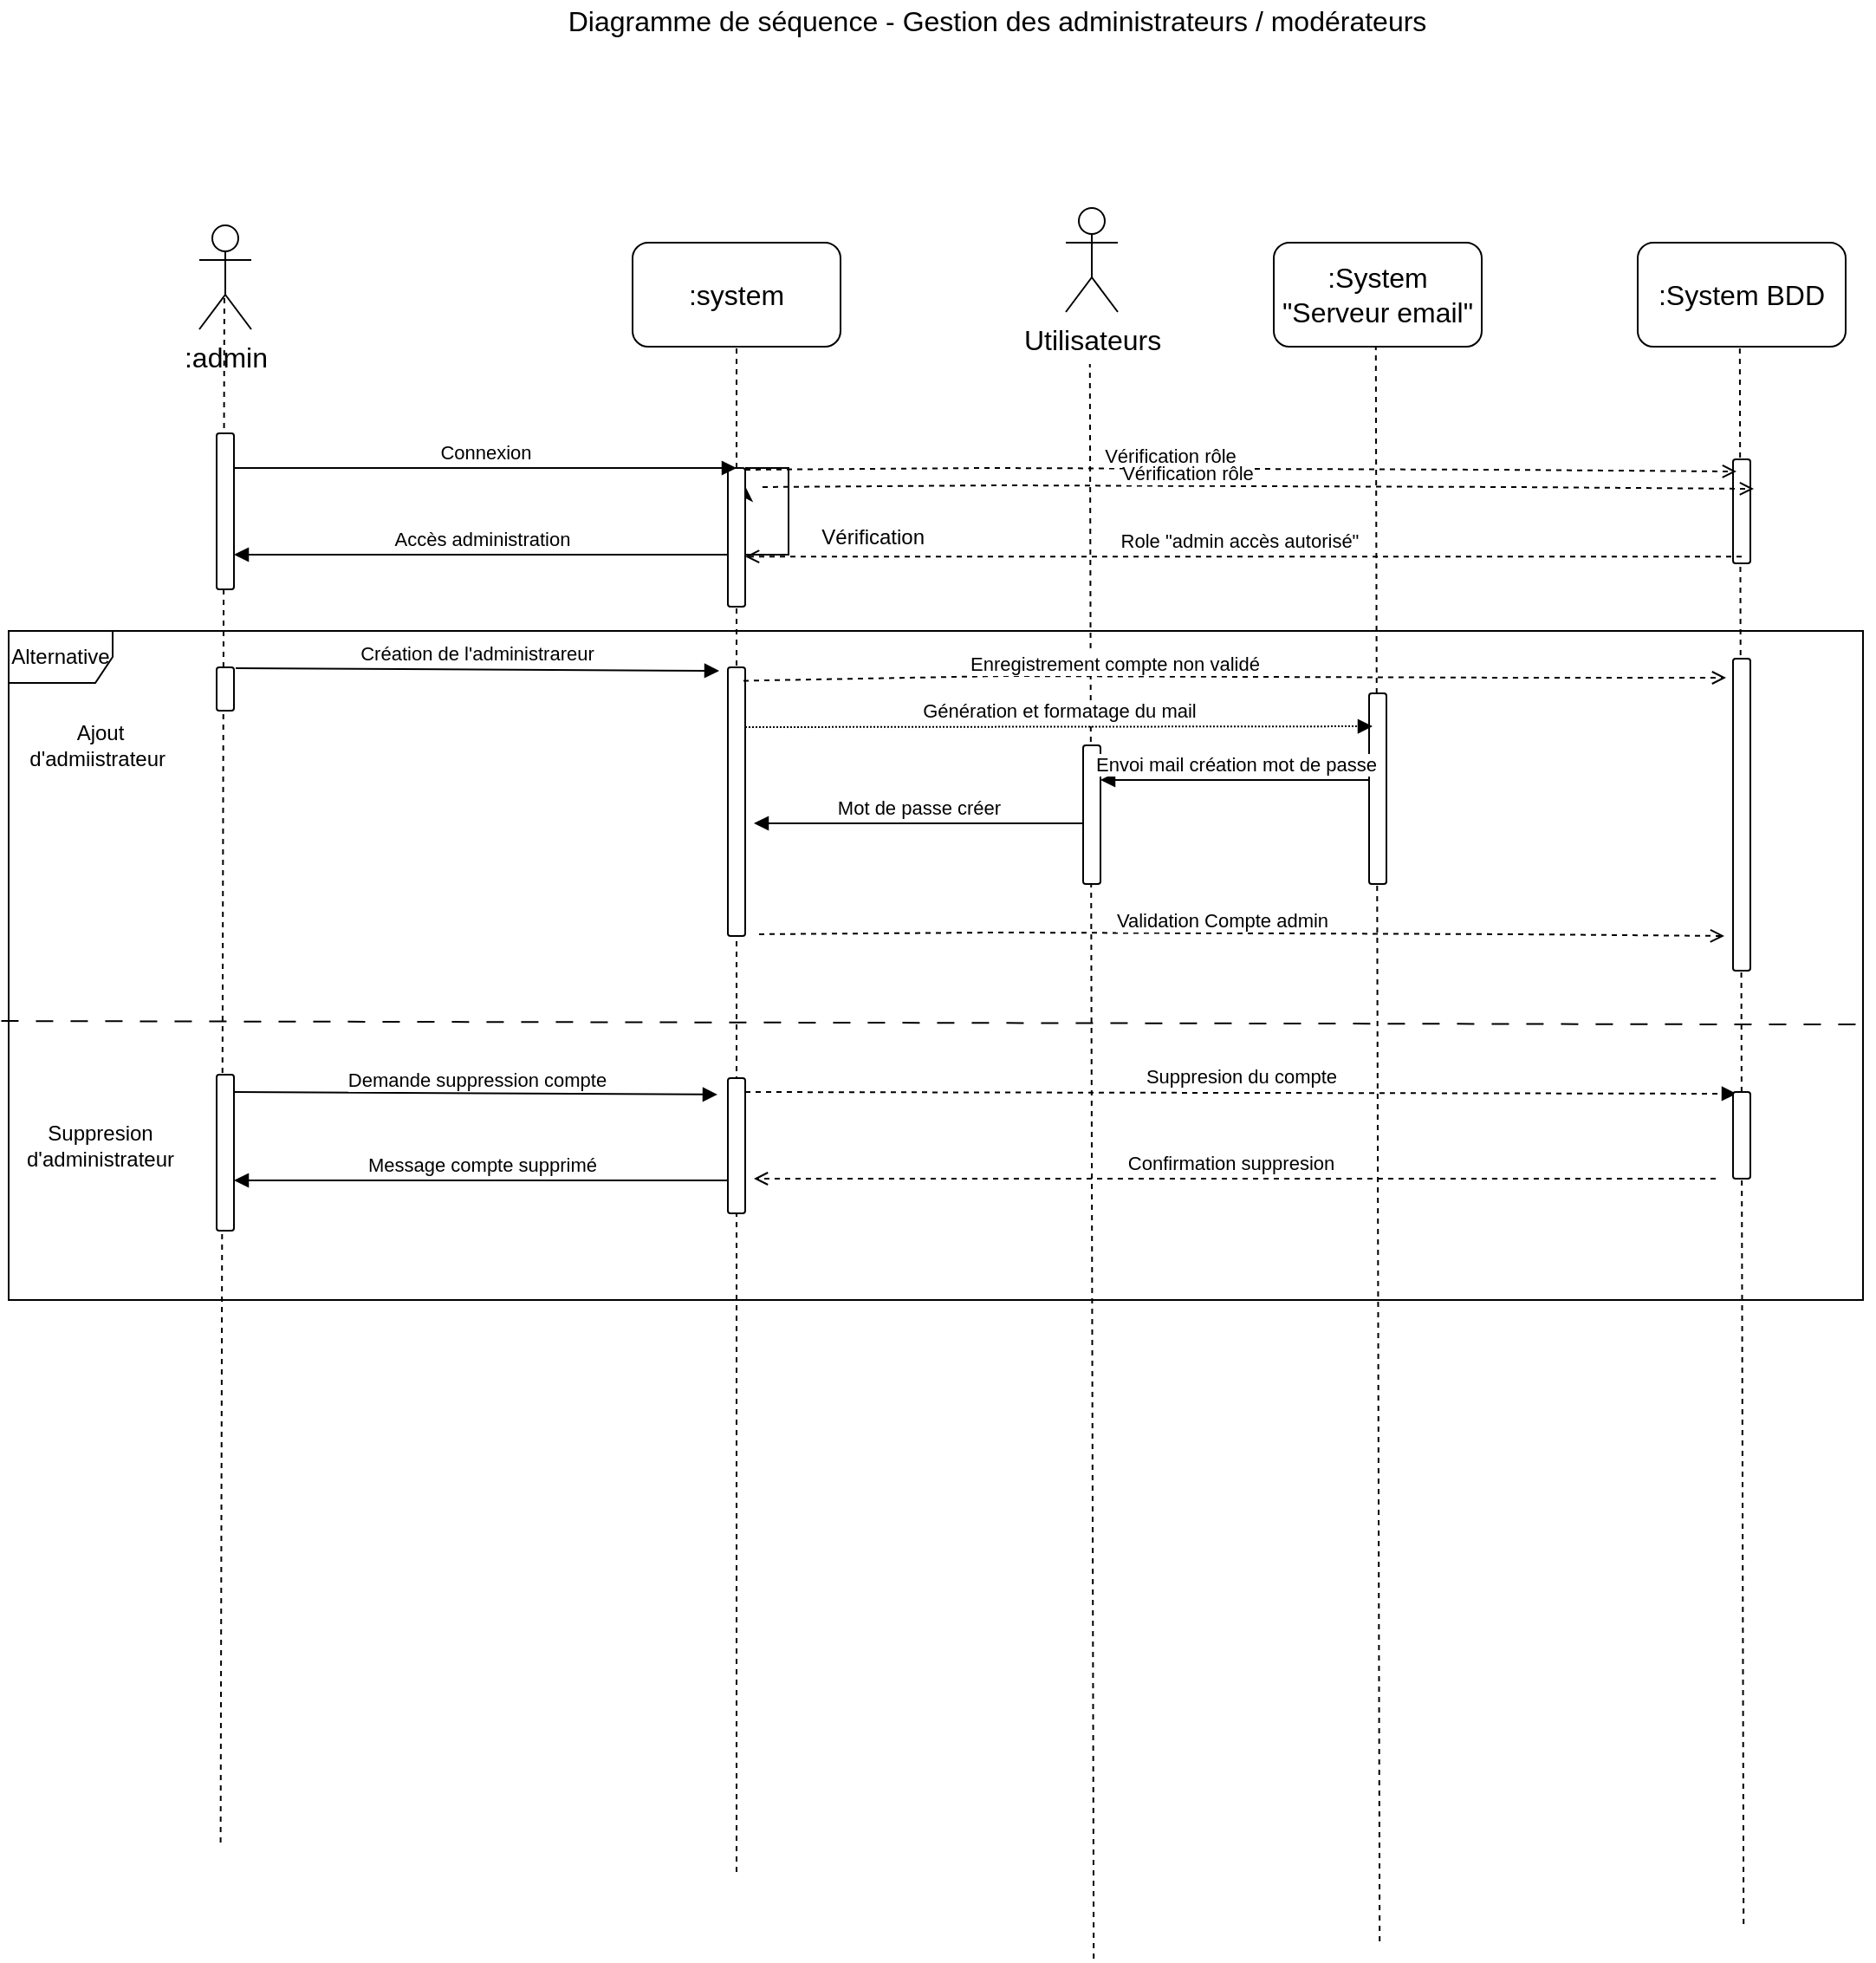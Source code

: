 <mxfile version="14.9.6" type="device"><diagram id="DASf90U16PybuAk900yl" name="Page-1"><mxGraphModel dx="1086" dy="806" grid="1" gridSize="10" guides="1" tooltips="1" connect="1" arrows="1" fold="1" page="1" pageScale="1" pageWidth="1169" pageHeight="827" math="0" shadow="0"><root><mxCell id="0"/><mxCell id="1" parent="0"/><mxCell id="wC2vnARzzwZZRkCsQgh9-16" value="" style="endArrow=none;dashed=1;html=1;fontSize=16;exitX=0.882;exitY=1;exitDx=0;exitDy=0;exitPerimeter=0;entryX=0.5;entryY=0;entryDx=0;entryDy=0;entryPerimeter=0;" parent="1" edge="1"><mxGeometry width="50" height="50" relative="1" as="geometry"><mxPoint x="1021.1" y="1160" as="sourcePoint"/><mxPoint x="1018.9" y="240" as="targetPoint"/></mxGeometry></mxCell><mxCell id="O2BlkwnveokoV5UQZCzY-2" value="Diagramme de séquence - Gestion des administrateurs / modérateurs" style="text;html=1;resizable=0;points=[];autosize=1;align=center;verticalAlign=top;spacingTop=-4;fontSize=16;" parent="1" vertex="1"><mxGeometry x="335" y="50" width="510" height="20" as="geometry"/></mxCell><mxCell id="O2BlkwnveokoV5UQZCzY-3" value=":admin" style="shape=umlActor;verticalLabelPosition=bottom;labelBackgroundColor=#ffffff;verticalAlign=top;html=1;shadow=0;strokeColor=#000000;gradientColor=none;fontSize=16;align=center;" parent="1" vertex="1"><mxGeometry x="130" y="180" width="30" height="60" as="geometry"/></mxCell><mxCell id="O2BlkwnveokoV5UQZCzY-5" value=":system" style="rounded=1;whiteSpace=wrap;html=1;shadow=0;labelBackgroundColor=#ffffff;strokeColor=#000000;gradientColor=none;fontSize=16;align=center;" parent="1" vertex="1"><mxGeometry x="380" y="190" width="120" height="60" as="geometry"/></mxCell><mxCell id="O2BlkwnveokoV5UQZCzY-6" value="" style="endArrow=none;dashed=1;html=1;fontSize=16;entryX=0.482;entryY=0.683;entryDx=0;entryDy=0;entryPerimeter=0;exitX=0.093;exitY=1.003;exitDx=0;exitDy=0;exitPerimeter=0;" parent="1" target="O2BlkwnveokoV5UQZCzY-3" edge="1"><mxGeometry width="50" height="50" relative="1" as="geometry"><mxPoint x="142.3" y="1112.97" as="sourcePoint"/><mxPoint x="90" y="610" as="targetPoint"/></mxGeometry></mxCell><mxCell id="O2BlkwnveokoV5UQZCzY-7" value="" style="endArrow=none;dashed=1;html=1;fontSize=16;entryX=0.5;entryY=1;entryDx=0;entryDy=0;" parent="1" target="O2BlkwnveokoV5UQZCzY-5" edge="1"><mxGeometry width="50" height="50" relative="1" as="geometry"><mxPoint x="440" y="1130" as="sourcePoint"/><mxPoint x="380" y="291" as="targetPoint"/><Array as="points"><mxPoint x="440" y="320"/></Array></mxGeometry></mxCell><mxCell id="m9xmeyYo9bTi1PQHXDJ0-1" value="Alternative" style="shape=umlFrame;whiteSpace=wrap;html=1;" parent="1" vertex="1"><mxGeometry x="20" y="414" width="1070" height="386" as="geometry"/></mxCell><mxCell id="m9xmeyYo9bTi1PQHXDJ0-2" value="" style="endArrow=none;startArrow=none;endFill=0;startFill=0;endSize=8;html=1;verticalAlign=bottom;dashed=1;labelBackgroundColor=none;dashPattern=10 10;exitX=-0.004;exitY=0.583;exitDx=0;exitDy=0;exitPerimeter=0;entryX=1.004;entryY=0.588;entryDx=0;entryDy=0;entryPerimeter=0;" parent="1" source="m9xmeyYo9bTi1PQHXDJ0-1" target="m9xmeyYo9bTi1PQHXDJ0-1" edge="1"><mxGeometry width="160" relative="1" as="geometry"><mxPoint x="153.27" y="560" as="sourcePoint"/><mxPoint x="1083.27" y="570" as="targetPoint"/><Array as="points"><mxPoint x="1020" y="641"/></Array></mxGeometry></mxCell><mxCell id="Nys307fG9cpzOdDXc_Rf-1" value="Ajout d'admiistrateur&amp;nbsp;" style="text;html=1;strokeColor=none;fillColor=none;align=center;verticalAlign=middle;whiteSpace=wrap;rounded=0;" parent="1" vertex="1"><mxGeometry x="43.27" y="460" width="60" height="40" as="geometry"/></mxCell><mxCell id="puEJxl3QEQuI3GPEGg7V-1" value="Utilisateurs" style="shape=umlActor;verticalLabelPosition=bottom;labelBackgroundColor=#ffffff;verticalAlign=top;html=1;shadow=0;strokeColor=#000000;gradientColor=none;fontSize=16;align=center;" parent="1" vertex="1"><mxGeometry x="630" y="170" width="30" height="60" as="geometry"/></mxCell><mxCell id="LxcpYy93jQ-wfC1rLtA--21" style="edgeStyle=orthogonalEdgeStyle;rounded=0;orthogonalLoop=1;jettySize=auto;html=1;entryX=1;entryY=0.131;entryDx=0;entryDy=0;entryPerimeter=0;" parent="1" source="LxcpYy93jQ-wfC1rLtA--6" target="LxcpYy93jQ-wfC1rLtA--6" edge="1"><mxGeometry relative="1" as="geometry"><mxPoint x="430" y="850" as="targetPoint"/><Array as="points"><mxPoint x="470" y="320"/><mxPoint x="470" y="370"/><mxPoint x="445" y="370"/></Array></mxGeometry></mxCell><mxCell id="LxcpYy93jQ-wfC1rLtA--6" value="" style="html=1;points=[];perimeter=orthogonalPerimeter;rounded=1;gradientColor=none;" parent="1" vertex="1"><mxGeometry x="435" y="320" width="10" height="80" as="geometry"/></mxCell><mxCell id="LxcpYy93jQ-wfC1rLtA--14" value="" style="endArrow=none;dashed=1;html=1;fontSize=16;exitX=0.882;exitY=1;exitDx=0;exitDy=0;exitPerimeter=0;entryX=0.5;entryY=0;entryDx=0;entryDy=0;entryPerimeter=0;" parent="1" edge="1"><mxGeometry width="50" height="50" relative="1" as="geometry"><mxPoint x="646.1" y="1180" as="sourcePoint"/><mxPoint x="643.9" y="260" as="targetPoint"/></mxGeometry></mxCell><mxCell id="LxcpYy93jQ-wfC1rLtA--15" value="" style="html=1;points=[];perimeter=orthogonalPerimeter;rounded=1;gradientColor=none;" parent="1" vertex="1"><mxGeometry x="1015" y="430" width="10" height="180" as="geometry"/></mxCell><mxCell id="LxcpYy93jQ-wfC1rLtA--16" value="" style="html=1;points=[];perimeter=orthogonalPerimeter;rounded=1;" parent="1" vertex="1"><mxGeometry x="1015" y="315" width="10" height="60" as="geometry"/></mxCell><mxCell id="LxcpYy93jQ-wfC1rLtA--22" value="Vérification&amp;nbsp;" style="text;html=1;align=center;verticalAlign=middle;resizable=0;points=[];autosize=1;strokeColor=none;" parent="1" vertex="1"><mxGeometry x="480" y="350" width="80" height="20" as="geometry"/></mxCell><mxCell id="LxcpYy93jQ-wfC1rLtA--23" value=":System BDD" style="rounded=1;whiteSpace=wrap;html=1;shadow=0;labelBackgroundColor=#ffffff;strokeColor=#000000;gradientColor=none;fontSize=16;align=center;" parent="1" vertex="1"><mxGeometry x="960" y="190" width="120" height="60" as="geometry"/></mxCell><mxCell id="LxcpYy93jQ-wfC1rLtA--25" value="" style="html=1;points=[];perimeter=orthogonalPerimeter;rounded=1;gradientColor=none;" parent="1" vertex="1"><mxGeometry x="140" y="300" width="10" height="90" as="geometry"/></mxCell><mxCell id="LxcpYy93jQ-wfC1rLtA--29" value="Création de l'administrareur" style="html=1;verticalAlign=bottom;endArrow=block;fontSize=11;entryX=-0.5;entryY=0.013;entryDx=0;entryDy=0;entryPerimeter=0;exitX=1.1;exitY=0.022;exitDx=0;exitDy=0;exitPerimeter=0;" parent="1" source="wC2vnARzzwZZRkCsQgh9-7" target="wC2vnARzzwZZRkCsQgh9-8" edge="1"><mxGeometry width="80" relative="1" as="geometry"><mxPoint x="190" y="450" as="sourcePoint"/><mxPoint x="424" y="450" as="targetPoint"/></mxGeometry></mxCell><mxCell id="wC2vnARzzwZZRkCsQgh9-3" value="Connexion" style="html=1;verticalAlign=bottom;endArrow=block;fontSize=11;" parent="1" edge="1"><mxGeometry width="80" relative="1" as="geometry"><mxPoint x="150" y="320" as="sourcePoint"/><mxPoint x="440" y="320" as="targetPoint"/></mxGeometry></mxCell><mxCell id="wC2vnARzzwZZRkCsQgh9-4" value="Accès administration" style="html=1;verticalAlign=bottom;endArrow=block;fontSize=11;" parent="1" edge="1"><mxGeometry width="80" relative="1" as="geometry"><mxPoint x="435" y="370" as="sourcePoint"/><mxPoint x="150" y="370" as="targetPoint"/></mxGeometry></mxCell><mxCell id="wC2vnARzzwZZRkCsQgh9-5" value="Vérification rôle" style="html=1;verticalAlign=bottom;endArrow=open;fontSize=11;dashed=1;endFill=0;entryX=0.2;entryY=0.117;entryDx=0;entryDy=0;entryPerimeter=0;" parent="1" target="LxcpYy93jQ-wfC1rLtA--16" edge="1"><mxGeometry x="-0.143" y="-2" width="80" relative="1" as="geometry"><mxPoint x="445" y="321" as="sourcePoint"/><mxPoint x="1010" y="321" as="targetPoint"/><Array as="points"><mxPoint x="583.27" y="320"/><mxPoint x="880" y="321"/></Array><mxPoint as="offset"/></mxGeometry></mxCell><mxCell id="wC2vnARzzwZZRkCsQgh9-6" value="Role &quot;admin accès autorisé&quot;" style="html=1;verticalAlign=bottom;endArrow=open;fontSize=11;dashed=1;endFill=0;entryX=1;entryY=0.369;entryDx=0;entryDy=0;entryPerimeter=0;exitX=0.5;exitY=0.935;exitDx=0;exitDy=0;exitPerimeter=0;" parent="1" source="LxcpYy93jQ-wfC1rLtA--16" edge="1"><mxGeometry x="0.009" width="80" relative="1" as="geometry"><mxPoint x="970" y="371" as="sourcePoint"/><mxPoint x="445" y="371.08" as="targetPoint"/><mxPoint as="offset"/></mxGeometry></mxCell><mxCell id="wC2vnARzzwZZRkCsQgh9-7" value="" style="html=1;points=[];perimeter=orthogonalPerimeter;rounded=1;gradientColor=none;" parent="1" vertex="1"><mxGeometry x="140" y="435" width="10" height="25" as="geometry"/></mxCell><mxCell id="wC2vnARzzwZZRkCsQgh9-8" value="" style="html=1;points=[];perimeter=orthogonalPerimeter;rounded=1;gradientColor=none;" parent="1" vertex="1"><mxGeometry x="435" y="435" width="10" height="155" as="geometry"/></mxCell><mxCell id="wC2vnARzzwZZRkCsQgh9-9" value="Suppresion d'administrateur" style="text;html=1;strokeColor=none;fillColor=none;align=center;verticalAlign=middle;whiteSpace=wrap;rounded=0;" parent="1" vertex="1"><mxGeometry x="43.27" y="691" width="60" height="40" as="geometry"/></mxCell><mxCell id="wC2vnARzzwZZRkCsQgh9-10" value="Enregistrement compte non validé" style="html=1;verticalAlign=bottom;endArrow=open;fontSize=11;dashed=1;endFill=0;exitX=0.9;exitY=0.05;exitDx=0;exitDy=0;exitPerimeter=0;" parent="1" source="wC2vnARzzwZZRkCsQgh9-8" edge="1"><mxGeometry x="-0.246" y="-2" width="80" relative="1" as="geometry"><mxPoint x="455" y="441" as="sourcePoint"/><mxPoint x="1011" y="441" as="targetPoint"/><Array as="points"><mxPoint x="593.27" y="440"/><mxPoint x="890" y="441"/></Array><mxPoint as="offset"/></mxGeometry></mxCell><mxCell id="wC2vnARzzwZZRkCsQgh9-11" value=":System &quot;Serveur email&quot;" style="rounded=1;whiteSpace=wrap;html=1;shadow=0;labelBackgroundColor=#ffffff;strokeColor=#000000;gradientColor=none;fontSize=16;align=center;" parent="1" vertex="1"><mxGeometry x="750" y="190" width="120" height="60" as="geometry"/></mxCell><mxCell id="wC2vnARzzwZZRkCsQgh9-15" value="" style="endArrow=none;dashed=1;html=1;fontSize=16;exitX=0.882;exitY=1;exitDx=0;exitDy=0;exitPerimeter=0;entryX=0.5;entryY=0;entryDx=0;entryDy=0;entryPerimeter=0;" parent="1" edge="1"><mxGeometry width="50" height="50" relative="1" as="geometry"><mxPoint x="811.1" y="1170" as="sourcePoint"/><mxPoint x="808.9" y="250" as="targetPoint"/></mxGeometry></mxCell><mxCell id="wC2vnARzzwZZRkCsQgh9-19" value="" style="html=1;points=[];perimeter=orthogonalPerimeter;rounded=1;gradientColor=none;" parent="1" vertex="1"><mxGeometry x="805" y="450" width="10" height="110" as="geometry"/></mxCell><mxCell id="wC2vnARzzwZZRkCsQgh9-20" value="" style="html=1;points=[];perimeter=orthogonalPerimeter;rounded=1;gradientColor=none;" parent="1" vertex="1"><mxGeometry x="640" y="480" width="10" height="80" as="geometry"/></mxCell><mxCell id="wC2vnARzzwZZRkCsQgh9-24" value="Génération et formatage du mail" style="html=1;verticalAlign=bottom;endArrow=block;fontSize=11;entryX=0.2;entryY=0.173;entryDx=0;entryDy=0;entryPerimeter=0;dashed=1;dashPattern=1 1;" parent="1" target="wC2vnARzzwZZRkCsQgh9-19" edge="1"><mxGeometry width="80" relative="1" as="geometry"><mxPoint x="445" y="469.5" as="sourcePoint"/><mxPoint x="735" y="469.5" as="targetPoint"/></mxGeometry></mxCell><mxCell id="wC2vnARzzwZZRkCsQgh9-25" value="Envoi mail création mot de passe" style="html=1;verticalAlign=bottom;endArrow=block;fontSize=11;" parent="1" edge="1"><mxGeometry width="80" relative="1" as="geometry"><mxPoint x="805" y="500" as="sourcePoint"/><mxPoint x="650" y="500" as="targetPoint"/></mxGeometry></mxCell><mxCell id="wC2vnARzzwZZRkCsQgh9-27" value="Mot de passe créer" style="html=1;verticalAlign=bottom;endArrow=block;fontSize=11;" parent="1" edge="1"><mxGeometry width="80" relative="1" as="geometry"><mxPoint x="640" y="525" as="sourcePoint"/><mxPoint x="450" y="525" as="targetPoint"/></mxGeometry></mxCell><mxCell id="wC2vnARzzwZZRkCsQgh9-28" value="Validation Compte admin" style="html=1;verticalAlign=bottom;endArrow=open;fontSize=11;dashed=1;endFill=0;" parent="1" edge="1"><mxGeometry x="-0.041" y="-2" width="80" relative="1" as="geometry"><mxPoint x="453" y="588.98" as="sourcePoint"/><mxPoint x="1010" y="590" as="targetPoint"/><Array as="points"><mxPoint x="591.27" y="587.98"/><mxPoint x="888" y="588.98"/></Array><mxPoint as="offset"/></mxGeometry></mxCell><mxCell id="wC2vnARzzwZZRkCsQgh9-30" value="" style="html=1;points=[];perimeter=orthogonalPerimeter;rounded=1;gradientColor=none;" parent="1" vertex="1"><mxGeometry x="140" y="670" width="10" height="90" as="geometry"/></mxCell><mxCell id="wC2vnARzzwZZRkCsQgh9-31" value="Demande suppression compte" style="html=1;verticalAlign=bottom;endArrow=block;fontSize=11;entryX=-0.5;entryY=0.013;entryDx=0;entryDy=0;entryPerimeter=0;exitX=1.1;exitY=0.022;exitDx=0;exitDy=0;exitPerimeter=0;" parent="1" edge="1"><mxGeometry x="0.004" y="-1" width="80" relative="1" as="geometry"><mxPoint x="150" y="680" as="sourcePoint"/><mxPoint x="429" y="681.465" as="targetPoint"/><mxPoint as="offset"/></mxGeometry></mxCell><mxCell id="wC2vnARzzwZZRkCsQgh9-32" value="" style="html=1;points=[];perimeter=orthogonalPerimeter;rounded=1;gradientColor=none;" parent="1" vertex="1"><mxGeometry x="435" y="672" width="10" height="78" as="geometry"/></mxCell><mxCell id="wC2vnARzzwZZRkCsQgh9-33" value="Suppresion du compte" style="html=1;verticalAlign=bottom;endArrow=block;fontSize=11;entryX=0.2;entryY=0.02;entryDx=0;entryDy=0;entryPerimeter=0;exitX=1.1;exitY=0.022;exitDx=0;exitDy=0;exitPerimeter=0;dashed=1;" parent="1" target="wC2vnARzzwZZRkCsQgh9-34" edge="1"><mxGeometry width="80" relative="1" as="geometry"><mxPoint x="445" y="680" as="sourcePoint"/><mxPoint x="724" y="681.465" as="targetPoint"/></mxGeometry></mxCell><mxCell id="wC2vnARzzwZZRkCsQgh9-34" value="" style="html=1;points=[];perimeter=orthogonalPerimeter;rounded=1;gradientColor=none;" parent="1" vertex="1"><mxGeometry x="1015" y="680" width="10" height="50" as="geometry"/></mxCell><mxCell id="wC2vnARzzwZZRkCsQgh9-35" value="Confirmation suppresion" style="html=1;verticalAlign=bottom;endArrow=open;fontSize=11;dashed=1;endFill=0;exitX=0.5;exitY=0.935;exitDx=0;exitDy=0;exitPerimeter=0;" parent="1" edge="1"><mxGeometry x="0.009" width="80" relative="1" as="geometry"><mxPoint x="1005" y="730.02" as="sourcePoint"/><mxPoint x="450" y="730" as="targetPoint"/><mxPoint as="offset"/></mxGeometry></mxCell><mxCell id="wC2vnARzzwZZRkCsQgh9-36" value="Message compte supprimé" style="html=1;verticalAlign=bottom;endArrow=block;fontSize=11;" parent="1" edge="1"><mxGeometry width="80" relative="1" as="geometry"><mxPoint x="435" y="731" as="sourcePoint"/><mxPoint x="150" y="731" as="targetPoint"/></mxGeometry></mxCell><mxCell id="107dcwRNeO76Py64jDlE-1" value="Vérification rôle" style="html=1;verticalAlign=bottom;endArrow=open;fontSize=11;dashed=1;endFill=0;entryX=0.2;entryY=0.117;entryDx=0;entryDy=0;entryPerimeter=0;" edge="1" parent="1"><mxGeometry x="-0.143" y="-2" width="80" relative="1" as="geometry"><mxPoint x="455" y="331" as="sourcePoint"/><mxPoint x="1027" y="332.02" as="targetPoint"/><Array as="points"><mxPoint x="593.27" y="330"/><mxPoint x="890" y="331"/></Array><mxPoint as="offset"/></mxGeometry></mxCell></root></mxGraphModel></diagram></mxfile>